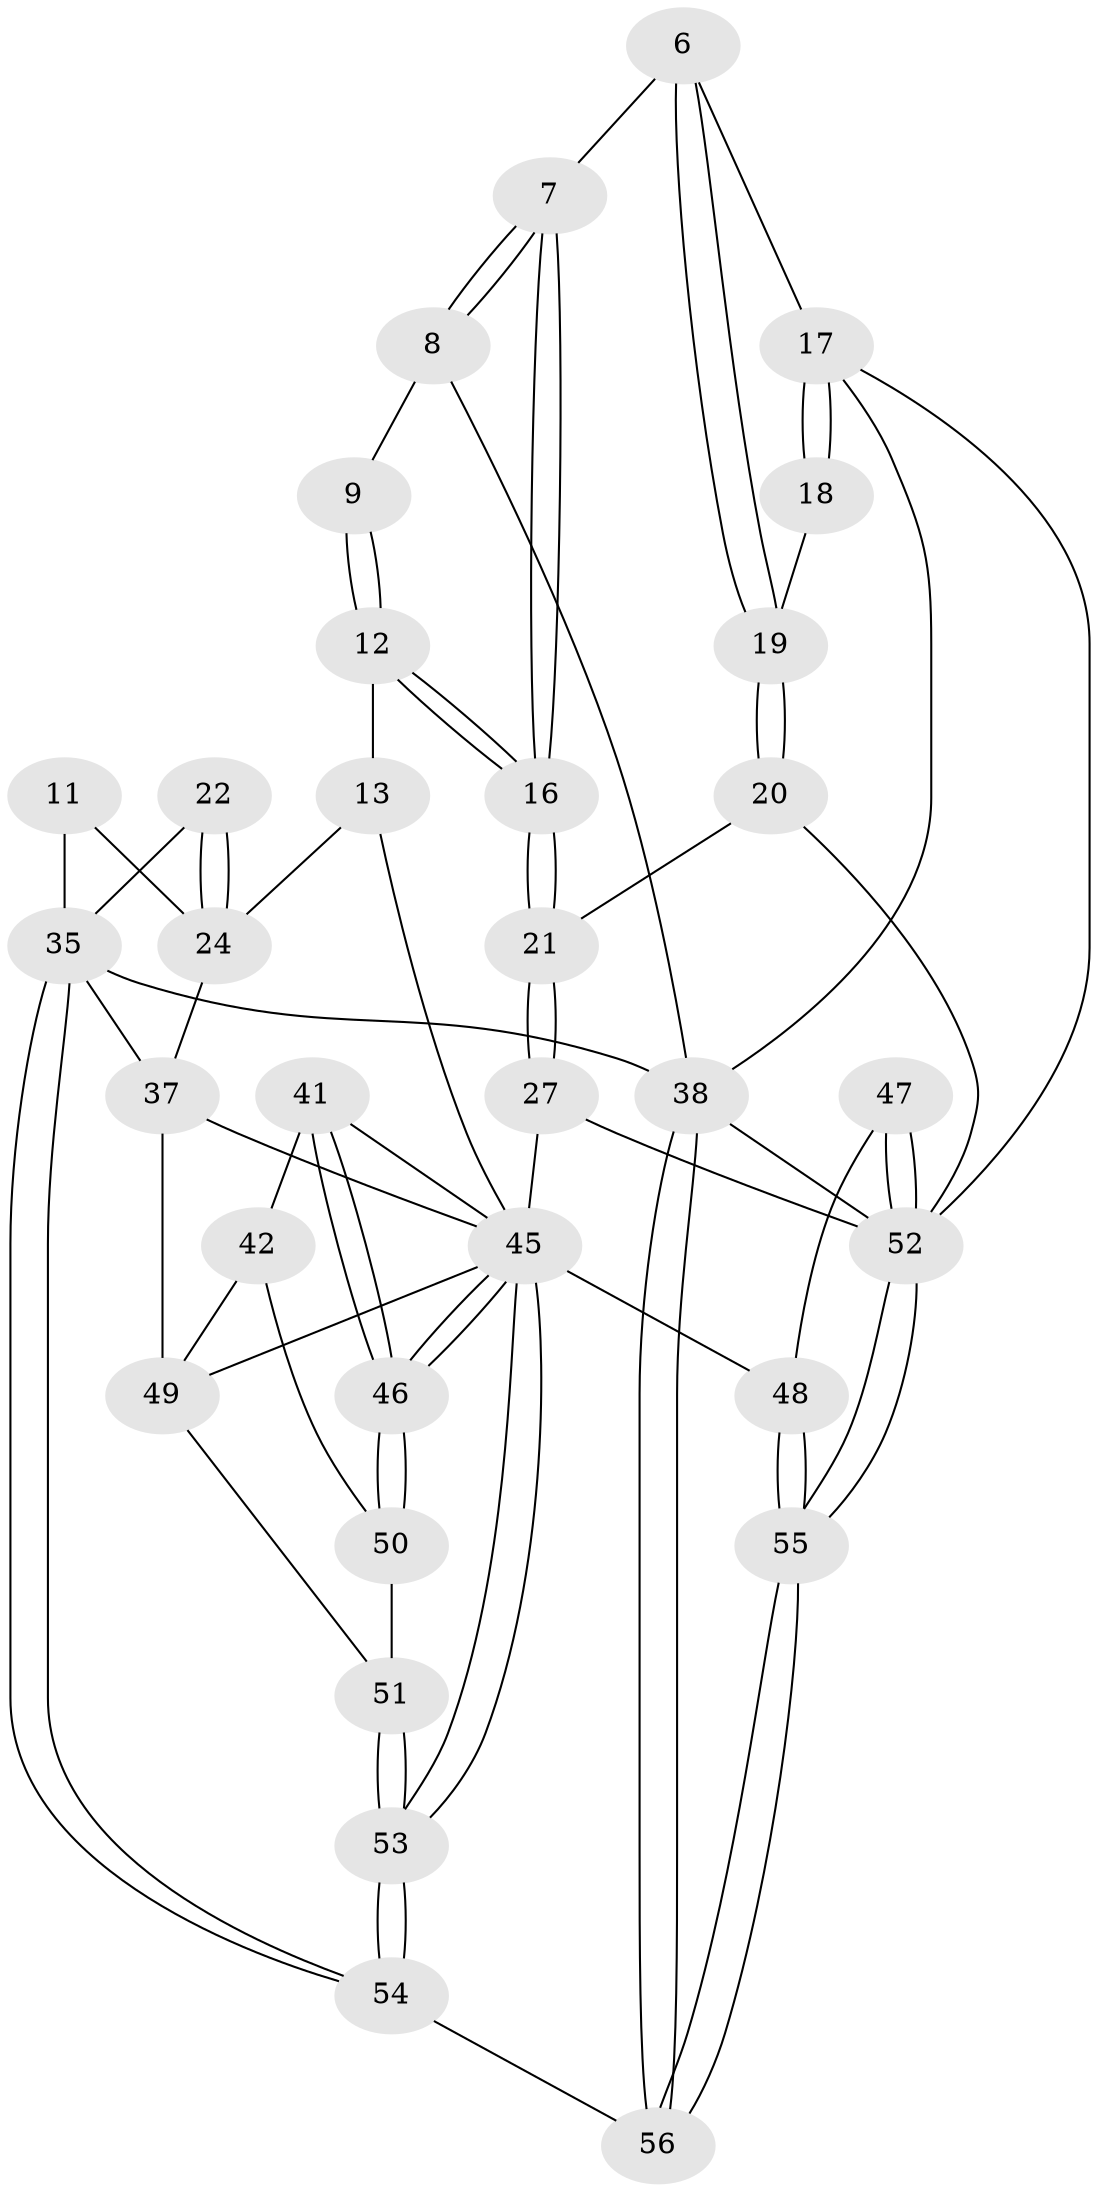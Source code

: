 // original degree distribution, {3: 0.05357142857142857, 5: 0.44642857142857145, 6: 0.25, 4: 0.25}
// Generated by graph-tools (version 1.1) at 2025/05/03/04/25 22:05:32]
// undirected, 33 vertices, 77 edges
graph export_dot {
graph [start="1"]
  node [color=gray90,style=filled];
  6 [pos="+0.86216741199091+0.225861014806843"];
  7 [pos="+0.6961607107678702+0.2129741841683846"];
  8 [pos="+0.6263918685001604+0",super="+4"];
  9 [pos="+0.5292502239849628+0"];
  11 [pos="+0.3482770032667242+0"];
  12 [pos="+0.4698797900180748+0.26206012339104673"];
  13 [pos="+0.37116543133250046+0.3390771708529955"];
  16 [pos="+0.6737962864925875+0.3658562072675005"];
  17 [pos="+1+0.3041165352275522",super="+5"];
  18 [pos="+1+0.3097362189488561"];
  19 [pos="+0.832707107946578+0.4276287466784676"];
  20 [pos="+0.8179135252593176+0.4413706477947193"];
  21 [pos="+0.6863751975668985+0.4278207735186653"];
  22 [pos="+0+0.02875014677351937"];
  24 [pos="+0+0.25634659699068024",super="+23+15"];
  27 [pos="+0.5641682120351937+0.5641223336960233"];
  35 [pos="+0+1",super="+10"];
  37 [pos="+0.07299245532470747+0.6853869180598424",super="+34+26"];
  38 [pos="+1+1",super="+3"];
  41 [pos="+0.36787289481076385+0.6653325326052156"];
  42 [pos="+0.17897636926246413+0.7705101848227807"];
  45 [pos="+0.3660986446707094+0.9056239001996969",super="+44"];
  46 [pos="+0.35733640407072775+0.8746969381578683"];
  47 [pos="+0.7486106101540854+0.770772709684385"];
  48 [pos="+0.5993506728732454+0.8865186893608844"];
  49 [pos="+0.07789465568910191+0.8411144230875742",super="+43"];
  50 [pos="+0.21537898781789674+0.8198444651819982"];
  51 [pos="+0.190485437652388+0.9050600193206737"];
  52 [pos="+0.801857518981447+0.9286377942510821",super="+39+32+36"];
  53 [pos="+0.31050761455376824+1"];
  54 [pos="+0.3068708922388486+1"];
  55 [pos="+0.6713540009755168+1"];
  56 [pos="+0.6653117753289474+1"];
  6 -- 7;
  6 -- 19;
  6 -- 19;
  6 -- 17;
  7 -- 8;
  7 -- 8;
  7 -- 16;
  7 -- 16;
  8 -- 9;
  8 -- 38;
  9 -- 12;
  9 -- 12;
  11 -- 35;
  11 -- 24;
  12 -- 13;
  12 -- 16;
  12 -- 16;
  13 -- 24;
  13 -- 45;
  16 -- 21;
  16 -- 21;
  17 -- 18 [weight=2];
  17 -- 18;
  17 -- 38;
  17 -- 52;
  18 -- 19;
  19 -- 20;
  19 -- 20;
  20 -- 21;
  20 -- 52;
  21 -- 27;
  21 -- 27;
  22 -- 24 [weight=2];
  22 -- 24;
  22 -- 35;
  24 -- 37 [weight=2];
  27 -- 52;
  27 -- 45;
  35 -- 54;
  35 -- 54;
  35 -- 38 [weight=2];
  35 -- 37;
  37 -- 49 [weight=2];
  37 -- 45;
  38 -- 56;
  38 -- 56;
  38 -- 52;
  41 -- 42;
  41 -- 46;
  41 -- 46;
  41 -- 45;
  42 -- 50;
  42 -- 49;
  45 -- 46;
  45 -- 46;
  45 -- 53;
  45 -- 53;
  45 -- 48;
  45 -- 49;
  46 -- 50;
  46 -- 50;
  47 -- 48;
  47 -- 52 [weight=2];
  47 -- 52;
  48 -- 55;
  48 -- 55;
  49 -- 51;
  50 -- 51;
  51 -- 53;
  51 -- 53;
  52 -- 55;
  52 -- 55;
  53 -- 54;
  53 -- 54;
  54 -- 56;
  55 -- 56;
  55 -- 56;
}
